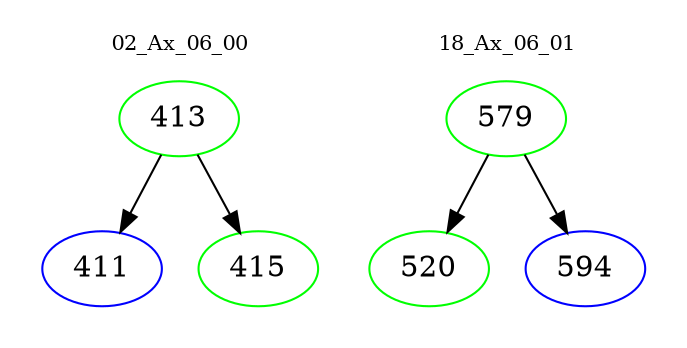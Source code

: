 digraph{
subgraph cluster_0 {
color = white
label = "02_Ax_06_00";
fontsize=10;
T0_413 [label="413", color="green"]
T0_413 -> T0_411 [color="black"]
T0_411 [label="411", color="blue"]
T0_413 -> T0_415 [color="black"]
T0_415 [label="415", color="green"]
}
subgraph cluster_1 {
color = white
label = "18_Ax_06_01";
fontsize=10;
T1_579 [label="579", color="green"]
T1_579 -> T1_520 [color="black"]
T1_520 [label="520", color="green"]
T1_579 -> T1_594 [color="black"]
T1_594 [label="594", color="blue"]
}
}
